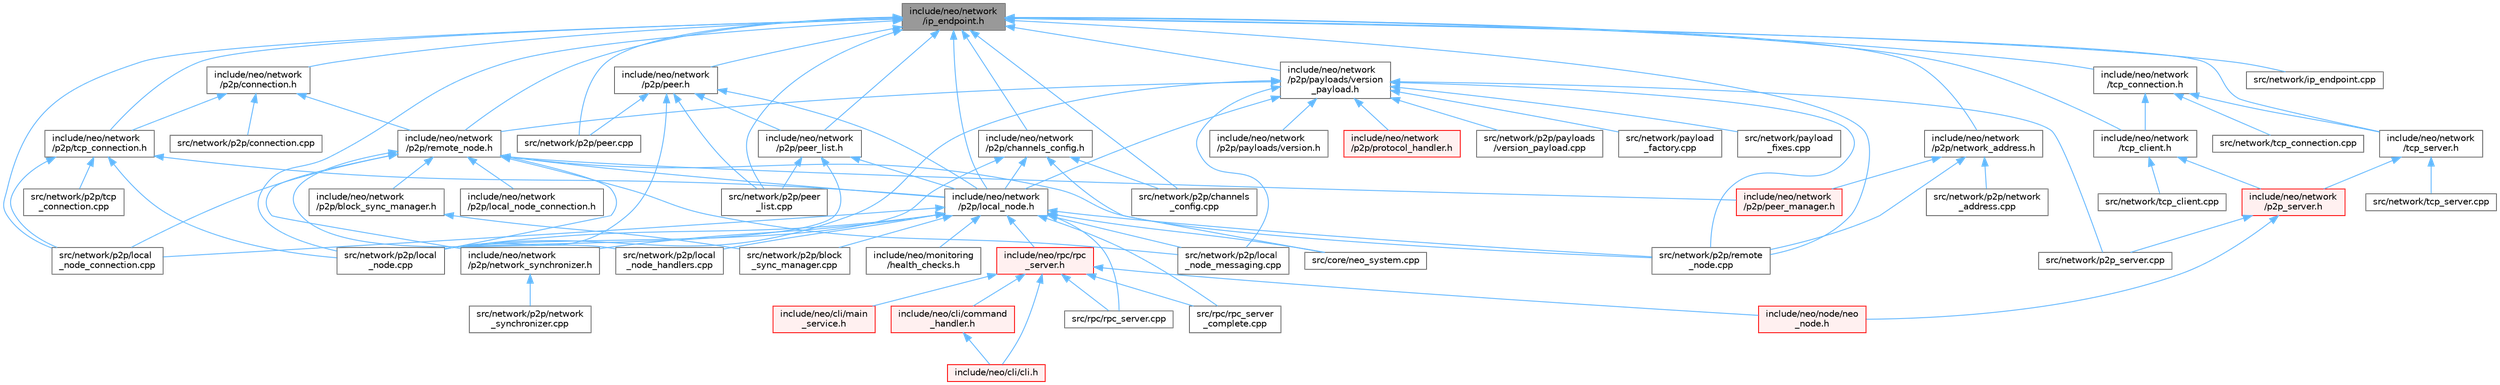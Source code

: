 digraph "include/neo/network/ip_endpoint.h"
{
 // LATEX_PDF_SIZE
  bgcolor="transparent";
  edge [fontname=Helvetica,fontsize=10,labelfontname=Helvetica,labelfontsize=10];
  node [fontname=Helvetica,fontsize=10,shape=box,height=0.2,width=0.4];
  Node1 [id="Node000001",label="include/neo/network\l/ip_endpoint.h",height=0.2,width=0.4,color="gray40", fillcolor="grey60", style="filled", fontcolor="black",tooltip=" "];
  Node1 -> Node2 [id="edge1_Node000001_Node000002",dir="back",color="steelblue1",style="solid",tooltip=" "];
  Node2 [id="Node000002",label="include/neo/network\l/p2p/channels_config.h",height=0.2,width=0.4,color="grey40", fillcolor="white", style="filled",URL="$channels__config_8h.html",tooltip=" "];
  Node2 -> Node3 [id="edge2_Node000002_Node000003",dir="back",color="steelblue1",style="solid",tooltip=" "];
  Node3 [id="Node000003",label="include/neo/network\l/p2p/local_node.h",height=0.2,width=0.4,color="grey40", fillcolor="white", style="filled",URL="$local__node_8h.html",tooltip=" "];
  Node3 -> Node4 [id="edge3_Node000003_Node000004",dir="back",color="steelblue1",style="solid",tooltip=" "];
  Node4 [id="Node000004",label="include/neo/monitoring\l/health_checks.h",height=0.2,width=0.4,color="grey40", fillcolor="white", style="filled",URL="$health__checks_8h.html",tooltip=" "];
  Node3 -> Node5 [id="edge4_Node000003_Node000005",dir="back",color="steelblue1",style="solid",tooltip=" "];
  Node5 [id="Node000005",label="include/neo/network\l/p2p/network_synchronizer.h",height=0.2,width=0.4,color="grey40", fillcolor="white", style="filled",URL="$network__synchronizer_8h.html",tooltip=" "];
  Node5 -> Node6 [id="edge5_Node000005_Node000006",dir="back",color="steelblue1",style="solid",tooltip=" "];
  Node6 [id="Node000006",label="src/network/p2p/network\l_synchronizer.cpp",height=0.2,width=0.4,color="grey40", fillcolor="white", style="filled",URL="$network__synchronizer_8cpp.html",tooltip=" "];
  Node3 -> Node7 [id="edge6_Node000003_Node000007",dir="back",color="steelblue1",style="solid",tooltip=" "];
  Node7 [id="Node000007",label="include/neo/rpc/rpc\l_server.h",height=0.2,width=0.4,color="red", fillcolor="#FFF0F0", style="filled",URL="$rpc__server_8h.html",tooltip=" "];
  Node7 -> Node8 [id="edge7_Node000007_Node000008",dir="back",color="steelblue1",style="solid",tooltip=" "];
  Node8 [id="Node000008",label="include/neo/cli/cli.h",height=0.2,width=0.4,color="red", fillcolor="#FFF0F0", style="filled",URL="$cli_8h.html",tooltip=" "];
  Node7 -> Node10 [id="edge8_Node000007_Node000010",dir="back",color="steelblue1",style="solid",tooltip=" "];
  Node10 [id="Node000010",label="include/neo/cli/command\l_handler.h",height=0.2,width=0.4,color="red", fillcolor="#FFF0F0", style="filled",URL="$command__handler_8h.html",tooltip=" "];
  Node10 -> Node8 [id="edge9_Node000010_Node000008",dir="back",color="steelblue1",style="solid",tooltip=" "];
  Node7 -> Node14 [id="edge10_Node000007_Node000014",dir="back",color="steelblue1",style="solid",tooltip=" "];
  Node14 [id="Node000014",label="include/neo/cli/main\l_service.h",height=0.2,width=0.4,color="red", fillcolor="#FFF0F0", style="filled",URL="$main__service_8h.html",tooltip=" "];
  Node7 -> Node27 [id="edge11_Node000007_Node000027",dir="back",color="steelblue1",style="solid",tooltip=" "];
  Node27 [id="Node000027",label="include/neo/node/neo\l_node.h",height=0.2,width=0.4,color="red", fillcolor="#FFF0F0", style="filled",URL="$neo__node_8h.html",tooltip=" "];
  Node7 -> Node58 [id="edge12_Node000007_Node000058",dir="back",color="steelblue1",style="solid",tooltip=" "];
  Node58 [id="Node000058",label="src/rpc/rpc_server.cpp",height=0.2,width=0.4,color="grey40", fillcolor="white", style="filled",URL="$rpc__server_8cpp.html",tooltip=" "];
  Node7 -> Node59 [id="edge13_Node000007_Node000059",dir="back",color="steelblue1",style="solid",tooltip=" "];
  Node59 [id="Node000059",label="src/rpc/rpc_server\l_complete.cpp",height=0.2,width=0.4,color="grey40", fillcolor="white", style="filled",URL="$rpc__server__complete_8cpp.html",tooltip=" "];
  Node3 -> Node52 [id="edge14_Node000003_Node000052",dir="back",color="steelblue1",style="solid",tooltip=" "];
  Node52 [id="Node000052",label="src/core/neo_system.cpp",height=0.2,width=0.4,color="grey40", fillcolor="white", style="filled",URL="$core_2neo__system_8cpp.html",tooltip=" "];
  Node3 -> Node64 [id="edge15_Node000003_Node000064",dir="back",color="steelblue1",style="solid",tooltip=" "];
  Node64 [id="Node000064",label="src/network/p2p/block\l_sync_manager.cpp",height=0.2,width=0.4,color="grey40", fillcolor="white", style="filled",URL="$block__sync__manager_8cpp.html",tooltip=" "];
  Node3 -> Node65 [id="edge16_Node000003_Node000065",dir="back",color="steelblue1",style="solid",tooltip=" "];
  Node65 [id="Node000065",label="src/network/p2p/local\l_node.cpp",height=0.2,width=0.4,color="grey40", fillcolor="white", style="filled",URL="$local__node_8cpp.html",tooltip=" "];
  Node3 -> Node66 [id="edge17_Node000003_Node000066",dir="back",color="steelblue1",style="solid",tooltip=" "];
  Node66 [id="Node000066",label="src/network/p2p/local\l_node_connection.cpp",height=0.2,width=0.4,color="grey40", fillcolor="white", style="filled",URL="$local__node__connection_8cpp.html",tooltip=" "];
  Node3 -> Node67 [id="edge18_Node000003_Node000067",dir="back",color="steelblue1",style="solid",tooltip=" "];
  Node67 [id="Node000067",label="src/network/p2p/local\l_node_handlers.cpp",height=0.2,width=0.4,color="grey40", fillcolor="white", style="filled",URL="$local__node__handlers_8cpp.html",tooltip=" "];
  Node3 -> Node68 [id="edge19_Node000003_Node000068",dir="back",color="steelblue1",style="solid",tooltip=" "];
  Node68 [id="Node000068",label="src/network/p2p/local\l_node_messaging.cpp",height=0.2,width=0.4,color="grey40", fillcolor="white", style="filled",URL="$local__node__messaging_8cpp.html",tooltip=" "];
  Node3 -> Node69 [id="edge20_Node000003_Node000069",dir="back",color="steelblue1",style="solid",tooltip=" "];
  Node69 [id="Node000069",label="src/network/p2p/remote\l_node.cpp",height=0.2,width=0.4,color="grey40", fillcolor="white", style="filled",URL="$remote__node_8cpp.html",tooltip=" "];
  Node3 -> Node58 [id="edge21_Node000003_Node000058",dir="back",color="steelblue1",style="solid",tooltip=" "];
  Node3 -> Node59 [id="edge22_Node000003_Node000059",dir="back",color="steelblue1",style="solid",tooltip=" "];
  Node2 -> Node52 [id="edge23_Node000002_Node000052",dir="back",color="steelblue1",style="solid",tooltip=" "];
  Node2 -> Node70 [id="edge24_Node000002_Node000070",dir="back",color="steelblue1",style="solid",tooltip=" "];
  Node70 [id="Node000070",label="src/network/p2p/channels\l_config.cpp",height=0.2,width=0.4,color="grey40", fillcolor="white", style="filled",URL="$channels__config_8cpp.html",tooltip=" "];
  Node2 -> Node65 [id="edge25_Node000002_Node000065",dir="back",color="steelblue1",style="solid",tooltip=" "];
  Node1 -> Node71 [id="edge26_Node000001_Node000071",dir="back",color="steelblue1",style="solid",tooltip=" "];
  Node71 [id="Node000071",label="include/neo/network\l/p2p/connection.h",height=0.2,width=0.4,color="grey40", fillcolor="white", style="filled",URL="$connection_8h.html",tooltip=" "];
  Node71 -> Node72 [id="edge27_Node000071_Node000072",dir="back",color="steelblue1",style="solid",tooltip=" "];
  Node72 [id="Node000072",label="include/neo/network\l/p2p/remote_node.h",height=0.2,width=0.4,color="grey40", fillcolor="white", style="filled",URL="$remote__node_8h.html",tooltip=" "];
  Node72 -> Node73 [id="edge28_Node000072_Node000073",dir="back",color="steelblue1",style="solid",tooltip=" "];
  Node73 [id="Node000073",label="include/neo/network\l/p2p/block_sync_manager.h",height=0.2,width=0.4,color="grey40", fillcolor="white", style="filled",URL="$block__sync__manager_8h.html",tooltip=" "];
  Node73 -> Node64 [id="edge29_Node000073_Node000064",dir="back",color="steelblue1",style="solid",tooltip=" "];
  Node72 -> Node3 [id="edge30_Node000072_Node000003",dir="back",color="steelblue1",style="solid",tooltip=" "];
  Node72 -> Node74 [id="edge31_Node000072_Node000074",dir="back",color="steelblue1",style="solid",tooltip=" "];
  Node74 [id="Node000074",label="include/neo/network\l/p2p/local_node_connection.h",height=0.2,width=0.4,color="grey40", fillcolor="white", style="filled",URL="$local__node__connection_8h.html",tooltip=" "];
  Node72 -> Node5 [id="edge32_Node000072_Node000005",dir="back",color="steelblue1",style="solid",tooltip=" "];
  Node72 -> Node75 [id="edge33_Node000072_Node000075",dir="back",color="steelblue1",style="solid",tooltip=" "];
  Node75 [id="Node000075",label="include/neo/network\l/p2p/peer_manager.h",height=0.2,width=0.4,color="red", fillcolor="#FFF0F0", style="filled",URL="$peer__manager_8h.html",tooltip=" "];
  Node72 -> Node65 [id="edge34_Node000072_Node000065",dir="back",color="steelblue1",style="solid",tooltip=" "];
  Node72 -> Node66 [id="edge35_Node000072_Node000066",dir="back",color="steelblue1",style="solid",tooltip=" "];
  Node72 -> Node67 [id="edge36_Node000072_Node000067",dir="back",color="steelblue1",style="solid",tooltip=" "];
  Node72 -> Node68 [id="edge37_Node000072_Node000068",dir="back",color="steelblue1",style="solid",tooltip=" "];
  Node72 -> Node69 [id="edge38_Node000072_Node000069",dir="back",color="steelblue1",style="solid",tooltip=" "];
  Node71 -> Node77 [id="edge39_Node000071_Node000077",dir="back",color="steelblue1",style="solid",tooltip=" "];
  Node77 [id="Node000077",label="include/neo/network\l/p2p/tcp_connection.h",height=0.2,width=0.4,color="grey40", fillcolor="white", style="filled",URL="$p2p_2tcp__connection_8h.html",tooltip=" "];
  Node77 -> Node3 [id="edge40_Node000077_Node000003",dir="back",color="steelblue1",style="solid",tooltip=" "];
  Node77 -> Node65 [id="edge41_Node000077_Node000065",dir="back",color="steelblue1",style="solid",tooltip=" "];
  Node77 -> Node66 [id="edge42_Node000077_Node000066",dir="back",color="steelblue1",style="solid",tooltip=" "];
  Node77 -> Node78 [id="edge43_Node000077_Node000078",dir="back",color="steelblue1",style="solid",tooltip=" "];
  Node78 [id="Node000078",label="src/network/p2p/tcp\l_connection.cpp",height=0.2,width=0.4,color="grey40", fillcolor="white", style="filled",URL="$p2p_2tcp__connection_8cpp.html",tooltip=" "];
  Node71 -> Node79 [id="edge44_Node000071_Node000079",dir="back",color="steelblue1",style="solid",tooltip=" "];
  Node79 [id="Node000079",label="src/network/p2p/connection.cpp",height=0.2,width=0.4,color="grey40", fillcolor="white", style="filled",URL="$connection_8cpp.html",tooltip=" "];
  Node1 -> Node3 [id="edge45_Node000001_Node000003",dir="back",color="steelblue1",style="solid",tooltip=" "];
  Node1 -> Node80 [id="edge46_Node000001_Node000080",dir="back",color="steelblue1",style="solid",tooltip=" "];
  Node80 [id="Node000080",label="include/neo/network\l/p2p/network_address.h",height=0.2,width=0.4,color="grey40", fillcolor="white", style="filled",URL="$p2p_2network__address_8h.html",tooltip=" "];
  Node80 -> Node75 [id="edge47_Node000080_Node000075",dir="back",color="steelblue1",style="solid",tooltip=" "];
  Node80 -> Node81 [id="edge48_Node000080_Node000081",dir="back",color="steelblue1",style="solid",tooltip=" "];
  Node81 [id="Node000081",label="src/network/p2p/network\l_address.cpp",height=0.2,width=0.4,color="grey40", fillcolor="white", style="filled",URL="$p2p_2network__address_8cpp.html",tooltip=" "];
  Node80 -> Node69 [id="edge49_Node000080_Node000069",dir="back",color="steelblue1",style="solid",tooltip=" "];
  Node1 -> Node82 [id="edge50_Node000001_Node000082",dir="back",color="steelblue1",style="solid",tooltip=" "];
  Node82 [id="Node000082",label="include/neo/network\l/p2p/payloads/version\l_payload.h",height=0.2,width=0.4,color="grey40", fillcolor="white", style="filled",URL="$version__payload_8h.html",tooltip=" "];
  Node82 -> Node3 [id="edge51_Node000082_Node000003",dir="back",color="steelblue1",style="solid",tooltip=" "];
  Node82 -> Node83 [id="edge52_Node000082_Node000083",dir="back",color="steelblue1",style="solid",tooltip=" "];
  Node83 [id="Node000083",label="include/neo/network\l/p2p/payloads/version.h",height=0.2,width=0.4,color="grey40", fillcolor="white", style="filled",URL="$version_8h.html",tooltip=" "];
  Node82 -> Node84 [id="edge53_Node000082_Node000084",dir="back",color="steelblue1",style="solid",tooltip=" "];
  Node84 [id="Node000084",label="include/neo/network\l/p2p/protocol_handler.h",height=0.2,width=0.4,color="red", fillcolor="#FFF0F0", style="filled",URL="$protocol__handler_8h.html",tooltip=" "];
  Node82 -> Node72 [id="edge54_Node000082_Node000072",dir="back",color="steelblue1",style="solid",tooltip=" "];
  Node82 -> Node65 [id="edge55_Node000082_Node000065",dir="back",color="steelblue1",style="solid",tooltip=" "];
  Node82 -> Node68 [id="edge56_Node000082_Node000068",dir="back",color="steelblue1",style="solid",tooltip=" "];
  Node82 -> Node86 [id="edge57_Node000082_Node000086",dir="back",color="steelblue1",style="solid",tooltip=" "];
  Node86 [id="Node000086",label="src/network/p2p/payloads\l/version_payload.cpp",height=0.2,width=0.4,color="grey40", fillcolor="white", style="filled",URL="$version__payload_8cpp.html",tooltip=" "];
  Node82 -> Node69 [id="edge58_Node000082_Node000069",dir="back",color="steelblue1",style="solid",tooltip=" "];
  Node82 -> Node87 [id="edge59_Node000082_Node000087",dir="back",color="steelblue1",style="solid",tooltip=" "];
  Node87 [id="Node000087",label="src/network/p2p_server.cpp",height=0.2,width=0.4,color="grey40", fillcolor="white", style="filled",URL="$p2p__server_8cpp.html",tooltip=" "];
  Node82 -> Node88 [id="edge60_Node000082_Node000088",dir="back",color="steelblue1",style="solid",tooltip=" "];
  Node88 [id="Node000088",label="src/network/payload\l_factory.cpp",height=0.2,width=0.4,color="grey40", fillcolor="white", style="filled",URL="$payload__factory_8cpp.html",tooltip=" "];
  Node82 -> Node89 [id="edge61_Node000082_Node000089",dir="back",color="steelblue1",style="solid",tooltip=" "];
  Node89 [id="Node000089",label="src/network/payload\l_fixes.cpp",height=0.2,width=0.4,color="grey40", fillcolor="white", style="filled",URL="$payload__fixes_8cpp.html",tooltip=" "];
  Node1 -> Node90 [id="edge62_Node000001_Node000090",dir="back",color="steelblue1",style="solid",tooltip=" "];
  Node90 [id="Node000090",label="include/neo/network\l/p2p/peer.h",height=0.2,width=0.4,color="grey40", fillcolor="white", style="filled",URL="$peer_8h.html",tooltip=" "];
  Node90 -> Node3 [id="edge63_Node000090_Node000003",dir="back",color="steelblue1",style="solid",tooltip=" "];
  Node90 -> Node91 [id="edge64_Node000090_Node000091",dir="back",color="steelblue1",style="solid",tooltip=" "];
  Node91 [id="Node000091",label="include/neo/network\l/p2p/peer_list.h",height=0.2,width=0.4,color="grey40", fillcolor="white", style="filled",URL="$peer__list_8h.html",tooltip=" "];
  Node91 -> Node3 [id="edge65_Node000091_Node000003",dir="back",color="steelblue1",style="solid",tooltip=" "];
  Node91 -> Node65 [id="edge66_Node000091_Node000065",dir="back",color="steelblue1",style="solid",tooltip=" "];
  Node91 -> Node92 [id="edge67_Node000091_Node000092",dir="back",color="steelblue1",style="solid",tooltip=" "];
  Node92 [id="Node000092",label="src/network/p2p/peer\l_list.cpp",height=0.2,width=0.4,color="grey40", fillcolor="white", style="filled",URL="$peer__list_8cpp.html",tooltip=" "];
  Node90 -> Node65 [id="edge68_Node000090_Node000065",dir="back",color="steelblue1",style="solid",tooltip=" "];
  Node90 -> Node93 [id="edge69_Node000090_Node000093",dir="back",color="steelblue1",style="solid",tooltip=" "];
  Node93 [id="Node000093",label="src/network/p2p/peer.cpp",height=0.2,width=0.4,color="grey40", fillcolor="white", style="filled",URL="$peer_8cpp.html",tooltip=" "];
  Node90 -> Node92 [id="edge70_Node000090_Node000092",dir="back",color="steelblue1",style="solid",tooltip=" "];
  Node1 -> Node91 [id="edge71_Node000001_Node000091",dir="back",color="steelblue1",style="solid",tooltip=" "];
  Node1 -> Node72 [id="edge72_Node000001_Node000072",dir="back",color="steelblue1",style="solid",tooltip=" "];
  Node1 -> Node77 [id="edge73_Node000001_Node000077",dir="back",color="steelblue1",style="solid",tooltip=" "];
  Node1 -> Node94 [id="edge74_Node000001_Node000094",dir="back",color="steelblue1",style="solid",tooltip=" "];
  Node94 [id="Node000094",label="include/neo/network\l/tcp_client.h",height=0.2,width=0.4,color="grey40", fillcolor="white", style="filled",URL="$tcp__client_8h.html",tooltip=" "];
  Node94 -> Node95 [id="edge75_Node000094_Node000095",dir="back",color="steelblue1",style="solid",tooltip=" "];
  Node95 [id="Node000095",label="include/neo/network\l/p2p_server.h",height=0.2,width=0.4,color="red", fillcolor="#FFF0F0", style="filled",URL="$p2p__server_8h.html",tooltip=" "];
  Node95 -> Node27 [id="edge76_Node000095_Node000027",dir="back",color="steelblue1",style="solid",tooltip=" "];
  Node95 -> Node87 [id="edge77_Node000095_Node000087",dir="back",color="steelblue1",style="solid",tooltip=" "];
  Node94 -> Node109 [id="edge78_Node000094_Node000109",dir="back",color="steelblue1",style="solid",tooltip=" "];
  Node109 [id="Node000109",label="src/network/tcp_client.cpp",height=0.2,width=0.4,color="grey40", fillcolor="white", style="filled",URL="$tcp__client_8cpp.html",tooltip=" "];
  Node1 -> Node110 [id="edge79_Node000001_Node000110",dir="back",color="steelblue1",style="solid",tooltip=" "];
  Node110 [id="Node000110",label="include/neo/network\l/tcp_connection.h",height=0.2,width=0.4,color="grey40", fillcolor="white", style="filled",URL="$tcp__connection_8h.html",tooltip=" "];
  Node110 -> Node94 [id="edge80_Node000110_Node000094",dir="back",color="steelblue1",style="solid",tooltip=" "];
  Node110 -> Node111 [id="edge81_Node000110_Node000111",dir="back",color="steelblue1",style="solid",tooltip=" "];
  Node111 [id="Node000111",label="include/neo/network\l/tcp_server.h",height=0.2,width=0.4,color="grey40", fillcolor="white", style="filled",URL="$tcp__server_8h.html",tooltip=" "];
  Node111 -> Node95 [id="edge82_Node000111_Node000095",dir="back",color="steelblue1",style="solid",tooltip=" "];
  Node111 -> Node112 [id="edge83_Node000111_Node000112",dir="back",color="steelblue1",style="solid",tooltip=" "];
  Node112 [id="Node000112",label="src/network/tcp_server.cpp",height=0.2,width=0.4,color="grey40", fillcolor="white", style="filled",URL="$tcp__server_8cpp.html",tooltip=" "];
  Node110 -> Node113 [id="edge84_Node000110_Node000113",dir="back",color="steelblue1",style="solid",tooltip=" "];
  Node113 [id="Node000113",label="src/network/tcp_connection.cpp",height=0.2,width=0.4,color="grey40", fillcolor="white", style="filled",URL="$tcp__connection_8cpp.html",tooltip=" "];
  Node1 -> Node111 [id="edge85_Node000001_Node000111",dir="back",color="steelblue1",style="solid",tooltip=" "];
  Node1 -> Node114 [id="edge86_Node000001_Node000114",dir="back",color="steelblue1",style="solid",tooltip=" "];
  Node114 [id="Node000114",label="src/network/ip_endpoint.cpp",height=0.2,width=0.4,color="grey40", fillcolor="white", style="filled",URL="$ip__endpoint_8cpp.html",tooltip=" "];
  Node1 -> Node70 [id="edge87_Node000001_Node000070",dir="back",color="steelblue1",style="solid",tooltip=" "];
  Node1 -> Node65 [id="edge88_Node000001_Node000065",dir="back",color="steelblue1",style="solid",tooltip=" "];
  Node1 -> Node66 [id="edge89_Node000001_Node000066",dir="back",color="steelblue1",style="solid",tooltip=" "];
  Node1 -> Node93 [id="edge90_Node000001_Node000093",dir="back",color="steelblue1",style="solid",tooltip=" "];
  Node1 -> Node92 [id="edge91_Node000001_Node000092",dir="back",color="steelblue1",style="solid",tooltip=" "];
  Node1 -> Node69 [id="edge92_Node000001_Node000069",dir="back",color="steelblue1",style="solid",tooltip=" "];
}
